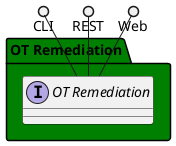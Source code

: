 @startuml



package "OT Remediation" #green {

    interface "OT Remediation" as i {
    
    }
}

CLI ()-- i
REST ()-- i
Web ()-- i

package "OT Remediation" #green {
    
}



@enduml

